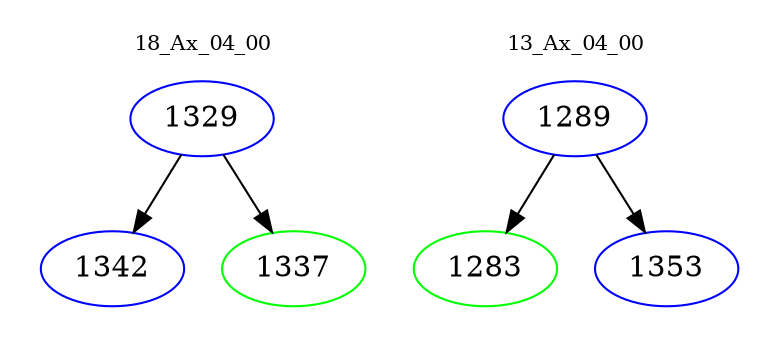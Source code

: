 digraph{
subgraph cluster_0 {
color = white
label = "18_Ax_04_00";
fontsize=10;
T0_1329 [label="1329", color="blue"]
T0_1329 -> T0_1342 [color="black"]
T0_1342 [label="1342", color="blue"]
T0_1329 -> T0_1337 [color="black"]
T0_1337 [label="1337", color="green"]
}
subgraph cluster_1 {
color = white
label = "13_Ax_04_00";
fontsize=10;
T1_1289 [label="1289", color="blue"]
T1_1289 -> T1_1283 [color="black"]
T1_1283 [label="1283", color="green"]
T1_1289 -> T1_1353 [color="black"]
T1_1353 [label="1353", color="blue"]
}
}
